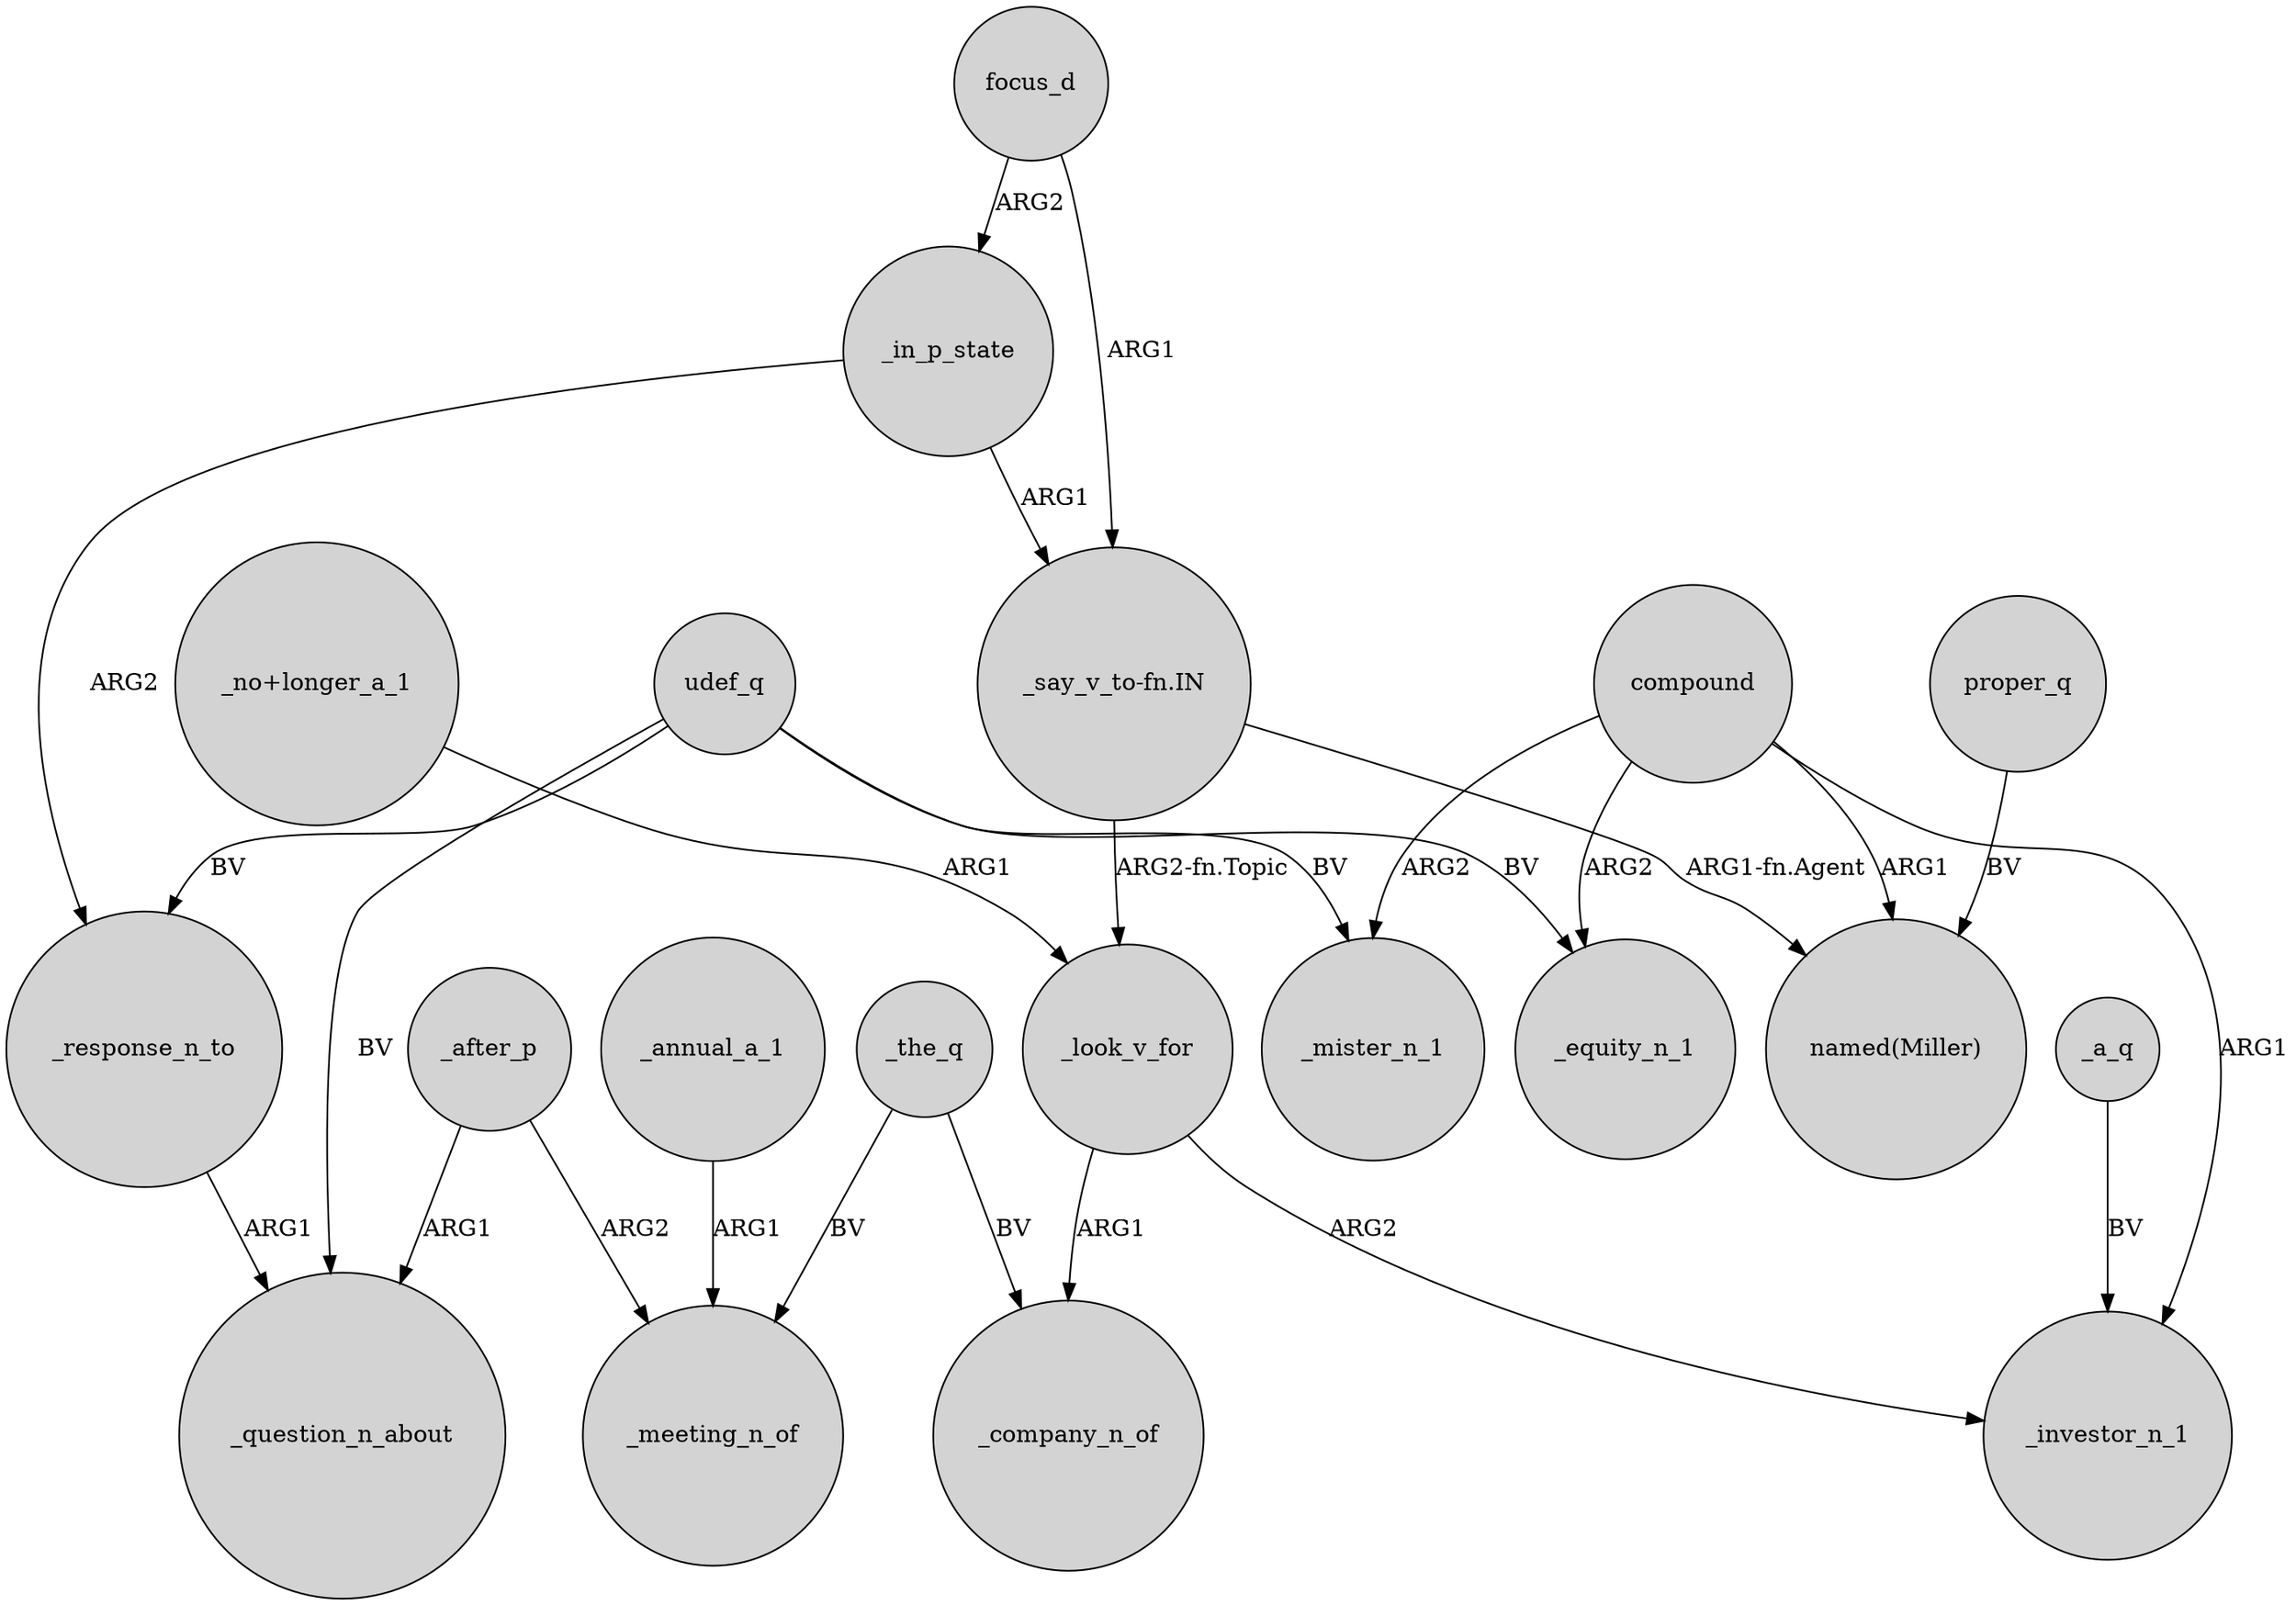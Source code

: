 digraph {
	node [shape=circle style=filled]
	"_say_v_to-fn.IN" -> _look_v_for [label="ARG2-fn.Topic"]
	"_say_v_to-fn.IN" -> "named(Miller)" [label="ARG1-fn.Agent"]
	_in_p_state -> _response_n_to [label=ARG2]
	_after_p -> _meeting_n_of [label=ARG2]
	"_no+longer_a_1" -> _look_v_for [label=ARG1]
	_the_q -> _meeting_n_of [label=BV]
	compound -> _mister_n_1 [label=ARG2]
	_annual_a_1 -> _meeting_n_of [label=ARG1]
	focus_d -> _in_p_state [label=ARG2]
	_look_v_for -> _company_n_of [label=ARG1]
	udef_q -> _question_n_about [label=BV]
	udef_q -> _mister_n_1 [label=BV]
	compound -> _equity_n_1 [label=ARG2]
	_the_q -> _company_n_of [label=BV]
	_response_n_to -> _question_n_about [label=ARG1]
	_after_p -> _question_n_about [label=ARG1]
	udef_q -> _equity_n_1 [label=BV]
	compound -> "named(Miller)" [label=ARG1]
	compound -> _investor_n_1 [label=ARG1]
	_look_v_for -> _investor_n_1 [label=ARG2]
	proper_q -> "named(Miller)" [label=BV]
	_a_q -> _investor_n_1 [label=BV]
	_in_p_state -> "_say_v_to-fn.IN" [label=ARG1]
	udef_q -> _response_n_to [label=BV]
	focus_d -> "_say_v_to-fn.IN" [label=ARG1]
}
